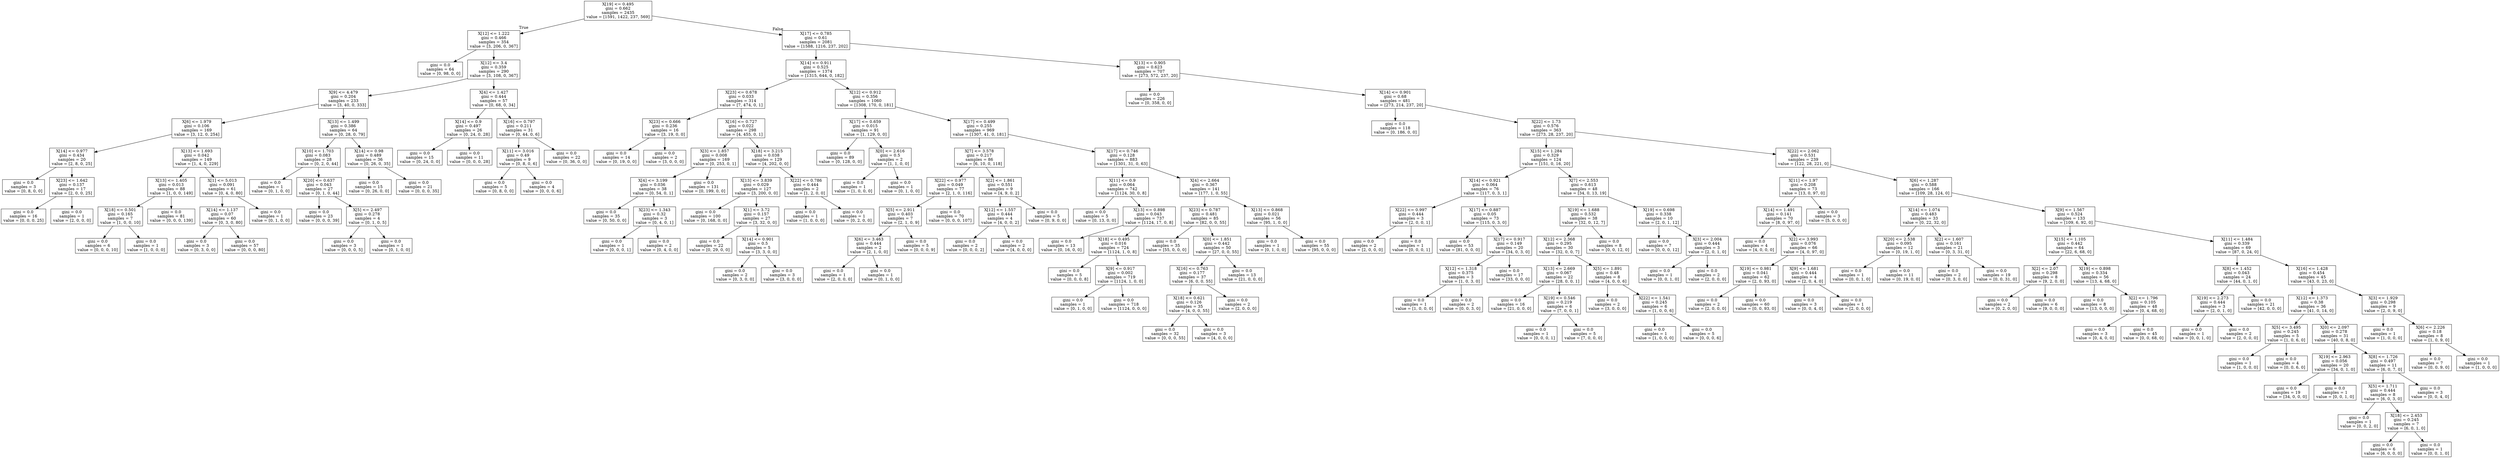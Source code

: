 digraph Tree {
node [shape=box] ;
0 [label="X[19] <= 0.495\ngini = 0.662\nsamples = 2435\nvalue = [1591, 1422, 237, 569]"] ;
1 [label="X[12] <= 1.222\ngini = 0.466\nsamples = 354\nvalue = [3, 206, 0, 367]"] ;
0 -> 1 [labeldistance=2.5, labelangle=45, headlabel="True"] ;
2 [label="gini = 0.0\nsamples = 64\nvalue = [0, 98, 0, 0]"] ;
1 -> 2 ;
3 [label="X[12] <= 3.4\ngini = 0.359\nsamples = 290\nvalue = [3, 108, 0, 367]"] ;
1 -> 3 ;
4 [label="X[9] <= 4.479\ngini = 0.204\nsamples = 233\nvalue = [3, 40, 0, 333]"] ;
3 -> 4 ;
5 [label="X[6] <= 1.979\ngini = 0.106\nsamples = 169\nvalue = [3, 12, 0, 254]"] ;
4 -> 5 ;
6 [label="X[14] <= 0.977\ngini = 0.434\nsamples = 20\nvalue = [2, 8, 0, 25]"] ;
5 -> 6 ;
7 [label="gini = 0.0\nsamples = 3\nvalue = [0, 8, 0, 0]"] ;
6 -> 7 ;
8 [label="X[23] <= 1.642\ngini = 0.137\nsamples = 17\nvalue = [2, 0, 0, 25]"] ;
6 -> 8 ;
9 [label="gini = 0.0\nsamples = 16\nvalue = [0, 0, 0, 25]"] ;
8 -> 9 ;
10 [label="gini = 0.0\nsamples = 1\nvalue = [2, 0, 0, 0]"] ;
8 -> 10 ;
11 [label="X[13] <= 1.693\ngini = 0.042\nsamples = 149\nvalue = [1, 4, 0, 229]"] ;
5 -> 11 ;
12 [label="X[13] <= 1.405\ngini = 0.013\nsamples = 88\nvalue = [1, 0, 0, 149]"] ;
11 -> 12 ;
13 [label="X[18] <= 0.501\ngini = 0.165\nsamples = 7\nvalue = [1, 0, 0, 10]"] ;
12 -> 13 ;
14 [label="gini = 0.0\nsamples = 6\nvalue = [0, 0, 0, 10]"] ;
13 -> 14 ;
15 [label="gini = 0.0\nsamples = 1\nvalue = [1, 0, 0, 0]"] ;
13 -> 15 ;
16 [label="gini = 0.0\nsamples = 81\nvalue = [0, 0, 0, 139]"] ;
12 -> 16 ;
17 [label="X[1] <= 5.013\ngini = 0.091\nsamples = 61\nvalue = [0, 4, 0, 80]"] ;
11 -> 17 ;
18 [label="X[14] <= 1.137\ngini = 0.07\nsamples = 60\nvalue = [0, 3, 0, 80]"] ;
17 -> 18 ;
19 [label="gini = 0.0\nsamples = 3\nvalue = [0, 3, 0, 0]"] ;
18 -> 19 ;
20 [label="gini = 0.0\nsamples = 57\nvalue = [0, 0, 0, 80]"] ;
18 -> 20 ;
21 [label="gini = 0.0\nsamples = 1\nvalue = [0, 1, 0, 0]"] ;
17 -> 21 ;
22 [label="X[13] <= 1.499\ngini = 0.386\nsamples = 64\nvalue = [0, 28, 0, 79]"] ;
4 -> 22 ;
23 [label="X[10] <= 1.703\ngini = 0.083\nsamples = 28\nvalue = [0, 2, 0, 44]"] ;
22 -> 23 ;
24 [label="gini = 0.0\nsamples = 1\nvalue = [0, 1, 0, 0]"] ;
23 -> 24 ;
25 [label="X[20] <= 0.637\ngini = 0.043\nsamples = 27\nvalue = [0, 1, 0, 44]"] ;
23 -> 25 ;
26 [label="gini = 0.0\nsamples = 23\nvalue = [0, 0, 0, 39]"] ;
25 -> 26 ;
27 [label="X[5] <= 2.497\ngini = 0.278\nsamples = 4\nvalue = [0, 1, 0, 5]"] ;
25 -> 27 ;
28 [label="gini = 0.0\nsamples = 3\nvalue = [0, 0, 0, 5]"] ;
27 -> 28 ;
29 [label="gini = 0.0\nsamples = 1\nvalue = [0, 1, 0, 0]"] ;
27 -> 29 ;
30 [label="X[14] <= 0.98\ngini = 0.489\nsamples = 36\nvalue = [0, 26, 0, 35]"] ;
22 -> 30 ;
31 [label="gini = 0.0\nsamples = 15\nvalue = [0, 26, 0, 0]"] ;
30 -> 31 ;
32 [label="gini = 0.0\nsamples = 21\nvalue = [0, 0, 0, 35]"] ;
30 -> 32 ;
33 [label="X[4] <= 1.427\ngini = 0.444\nsamples = 57\nvalue = [0, 68, 0, 34]"] ;
3 -> 33 ;
34 [label="X[14] <= 0.9\ngini = 0.497\nsamples = 26\nvalue = [0, 24, 0, 28]"] ;
33 -> 34 ;
35 [label="gini = 0.0\nsamples = 15\nvalue = [0, 24, 0, 0]"] ;
34 -> 35 ;
36 [label="gini = 0.0\nsamples = 11\nvalue = [0, 0, 0, 28]"] ;
34 -> 36 ;
37 [label="X[16] <= 0.797\ngini = 0.211\nsamples = 31\nvalue = [0, 44, 0, 6]"] ;
33 -> 37 ;
38 [label="X[11] <= 3.016\ngini = 0.49\nsamples = 9\nvalue = [0, 8, 0, 6]"] ;
37 -> 38 ;
39 [label="gini = 0.0\nsamples = 5\nvalue = [0, 8, 0, 0]"] ;
38 -> 39 ;
40 [label="gini = 0.0\nsamples = 4\nvalue = [0, 0, 0, 6]"] ;
38 -> 40 ;
41 [label="gini = 0.0\nsamples = 22\nvalue = [0, 36, 0, 0]"] ;
37 -> 41 ;
42 [label="X[17] <= 0.785\ngini = 0.61\nsamples = 2081\nvalue = [1588, 1216, 237, 202]"] ;
0 -> 42 [labeldistance=2.5, labelangle=-45, headlabel="False"] ;
43 [label="X[14] <= 0.911\ngini = 0.525\nsamples = 1374\nvalue = [1315, 644, 0, 182]"] ;
42 -> 43 ;
44 [label="X[23] <= 0.678\ngini = 0.033\nsamples = 314\nvalue = [7, 474, 0, 1]"] ;
43 -> 44 ;
45 [label="X[23] <= 0.666\ngini = 0.236\nsamples = 16\nvalue = [3, 19, 0, 0]"] ;
44 -> 45 ;
46 [label="gini = 0.0\nsamples = 14\nvalue = [0, 19, 0, 0]"] ;
45 -> 46 ;
47 [label="gini = 0.0\nsamples = 2\nvalue = [3, 0, 0, 0]"] ;
45 -> 47 ;
48 [label="X[16] <= 0.727\ngini = 0.022\nsamples = 298\nvalue = [4, 455, 0, 1]"] ;
44 -> 48 ;
49 [label="X[3] <= 1.857\ngini = 0.008\nsamples = 169\nvalue = [0, 253, 0, 1]"] ;
48 -> 49 ;
50 [label="X[4] <= 3.199\ngini = 0.036\nsamples = 38\nvalue = [0, 54, 0, 1]"] ;
49 -> 50 ;
51 [label="gini = 0.0\nsamples = 35\nvalue = [0, 50, 0, 0]"] ;
50 -> 51 ;
52 [label="X[23] <= 1.343\ngini = 0.32\nsamples = 3\nvalue = [0, 4, 0, 1]"] ;
50 -> 52 ;
53 [label="gini = 0.0\nsamples = 1\nvalue = [0, 0, 0, 1]"] ;
52 -> 53 ;
54 [label="gini = 0.0\nsamples = 2\nvalue = [0, 4, 0, 0]"] ;
52 -> 54 ;
55 [label="gini = 0.0\nsamples = 131\nvalue = [0, 199, 0, 0]"] ;
49 -> 55 ;
56 [label="X[18] <= 3.215\ngini = 0.038\nsamples = 129\nvalue = [4, 202, 0, 0]"] ;
48 -> 56 ;
57 [label="X[13] <= 3.839\ngini = 0.029\nsamples = 127\nvalue = [3, 200, 0, 0]"] ;
56 -> 57 ;
58 [label="gini = 0.0\nsamples = 100\nvalue = [0, 168, 0, 0]"] ;
57 -> 58 ;
59 [label="X[1] <= 3.72\ngini = 0.157\nsamples = 27\nvalue = [3, 32, 0, 0]"] ;
57 -> 59 ;
60 [label="gini = 0.0\nsamples = 22\nvalue = [0, 29, 0, 0]"] ;
59 -> 60 ;
61 [label="X[14] <= 0.901\ngini = 0.5\nsamples = 5\nvalue = [3, 3, 0, 0]"] ;
59 -> 61 ;
62 [label="gini = 0.0\nsamples = 2\nvalue = [0, 3, 0, 0]"] ;
61 -> 62 ;
63 [label="gini = 0.0\nsamples = 3\nvalue = [3, 0, 0, 0]"] ;
61 -> 63 ;
64 [label="X[22] <= 0.786\ngini = 0.444\nsamples = 2\nvalue = [1, 2, 0, 0]"] ;
56 -> 64 ;
65 [label="gini = 0.0\nsamples = 1\nvalue = [1, 0, 0, 0]"] ;
64 -> 65 ;
66 [label="gini = 0.0\nsamples = 1\nvalue = [0, 2, 0, 0]"] ;
64 -> 66 ;
67 [label="X[12] <= 0.912\ngini = 0.356\nsamples = 1060\nvalue = [1308, 170, 0, 181]"] ;
43 -> 67 ;
68 [label="X[17] <= 0.659\ngini = 0.015\nsamples = 91\nvalue = [1, 129, 0, 0]"] ;
67 -> 68 ;
69 [label="gini = 0.0\nsamples = 89\nvalue = [0, 128, 0, 0]"] ;
68 -> 69 ;
70 [label="X[0] <= 2.616\ngini = 0.5\nsamples = 2\nvalue = [1, 1, 0, 0]"] ;
68 -> 70 ;
71 [label="gini = 0.0\nsamples = 1\nvalue = [1, 0, 0, 0]"] ;
70 -> 71 ;
72 [label="gini = 0.0\nsamples = 1\nvalue = [0, 1, 0, 0]"] ;
70 -> 72 ;
73 [label="X[17] <= 0.499\ngini = 0.255\nsamples = 969\nvalue = [1307, 41, 0, 181]"] ;
67 -> 73 ;
74 [label="X[7] <= 3.578\ngini = 0.217\nsamples = 86\nvalue = [6, 10, 0, 118]"] ;
73 -> 74 ;
75 [label="X[22] <= 0.977\ngini = 0.049\nsamples = 77\nvalue = [2, 1, 0, 116]"] ;
74 -> 75 ;
76 [label="X[5] <= 2.911\ngini = 0.403\nsamples = 7\nvalue = [2, 1, 0, 9]"] ;
75 -> 76 ;
77 [label="X[6] <= 3.463\ngini = 0.444\nsamples = 2\nvalue = [2, 1, 0, 0]"] ;
76 -> 77 ;
78 [label="gini = 0.0\nsamples = 1\nvalue = [2, 0, 0, 0]"] ;
77 -> 78 ;
79 [label="gini = 0.0\nsamples = 1\nvalue = [0, 1, 0, 0]"] ;
77 -> 79 ;
80 [label="gini = 0.0\nsamples = 5\nvalue = [0, 0, 0, 9]"] ;
76 -> 80 ;
81 [label="gini = 0.0\nsamples = 70\nvalue = [0, 0, 0, 107]"] ;
75 -> 81 ;
82 [label="X[2] <= 1.861\ngini = 0.551\nsamples = 9\nvalue = [4, 9, 0, 2]"] ;
74 -> 82 ;
83 [label="X[12] <= 1.557\ngini = 0.444\nsamples = 4\nvalue = [4, 0, 0, 2]"] ;
82 -> 83 ;
84 [label="gini = 0.0\nsamples = 2\nvalue = [0, 0, 0, 2]"] ;
83 -> 84 ;
85 [label="gini = 0.0\nsamples = 2\nvalue = [4, 0, 0, 0]"] ;
83 -> 85 ;
86 [label="gini = 0.0\nsamples = 5\nvalue = [0, 9, 0, 0]"] ;
82 -> 86 ;
87 [label="X[17] <= 0.746\ngini = 0.128\nsamples = 883\nvalue = [1301, 31, 0, 63]"] ;
73 -> 87 ;
88 [label="X[11] <= 0.9\ngini = 0.064\nsamples = 742\nvalue = [1124, 30, 0, 8]"] ;
87 -> 88 ;
89 [label="gini = 0.0\nsamples = 5\nvalue = [0, 13, 0, 0]"] ;
88 -> 89 ;
90 [label="X[13] <= 0.898\ngini = 0.043\nsamples = 737\nvalue = [1124, 17, 0, 8]"] ;
88 -> 90 ;
91 [label="gini = 0.0\nsamples = 13\nvalue = [0, 16, 0, 0]"] ;
90 -> 91 ;
92 [label="X[18] <= 0.495\ngini = 0.016\nsamples = 724\nvalue = [1124, 1, 0, 8]"] ;
90 -> 92 ;
93 [label="gini = 0.0\nsamples = 5\nvalue = [0, 0, 0, 8]"] ;
92 -> 93 ;
94 [label="X[9] <= 0.917\ngini = 0.002\nsamples = 719\nvalue = [1124, 1, 0, 0]"] ;
92 -> 94 ;
95 [label="gini = 0.0\nsamples = 1\nvalue = [0, 1, 0, 0]"] ;
94 -> 95 ;
96 [label="gini = 0.0\nsamples = 718\nvalue = [1124, 0, 0, 0]"] ;
94 -> 96 ;
97 [label="X[4] <= 2.664\ngini = 0.367\nsamples = 141\nvalue = [177, 1, 0, 55]"] ;
87 -> 97 ;
98 [label="X[23] <= 0.787\ngini = 0.481\nsamples = 85\nvalue = [82, 0, 0, 55]"] ;
97 -> 98 ;
99 [label="gini = 0.0\nsamples = 35\nvalue = [55, 0, 0, 0]"] ;
98 -> 99 ;
100 [label="X[0] <= 1.851\ngini = 0.442\nsamples = 50\nvalue = [27, 0, 0, 55]"] ;
98 -> 100 ;
101 [label="X[16] <= 0.763\ngini = 0.177\nsamples = 37\nvalue = [6, 0, 0, 55]"] ;
100 -> 101 ;
102 [label="X[18] <= 0.621\ngini = 0.126\nsamples = 35\nvalue = [4, 0, 0, 55]"] ;
101 -> 102 ;
103 [label="gini = 0.0\nsamples = 32\nvalue = [0, 0, 0, 55]"] ;
102 -> 103 ;
104 [label="gini = 0.0\nsamples = 3\nvalue = [4, 0, 0, 0]"] ;
102 -> 104 ;
105 [label="gini = 0.0\nsamples = 2\nvalue = [2, 0, 0, 0]"] ;
101 -> 105 ;
106 [label="gini = 0.0\nsamples = 13\nvalue = [21, 0, 0, 0]"] ;
100 -> 106 ;
107 [label="X[13] <= 0.868\ngini = 0.021\nsamples = 56\nvalue = [95, 1, 0, 0]"] ;
97 -> 107 ;
108 [label="gini = 0.0\nsamples = 1\nvalue = [0, 1, 0, 0]"] ;
107 -> 108 ;
109 [label="gini = 0.0\nsamples = 55\nvalue = [95, 0, 0, 0]"] ;
107 -> 109 ;
110 [label="X[13] <= 0.905\ngini = 0.623\nsamples = 707\nvalue = [273, 572, 237, 20]"] ;
42 -> 110 ;
111 [label="gini = 0.0\nsamples = 226\nvalue = [0, 358, 0, 0]"] ;
110 -> 111 ;
112 [label="X[14] <= 0.901\ngini = 0.68\nsamples = 481\nvalue = [273, 214, 237, 20]"] ;
110 -> 112 ;
113 [label="gini = 0.0\nsamples = 118\nvalue = [0, 186, 0, 0]"] ;
112 -> 113 ;
114 [label="X[22] <= 1.73\ngini = 0.576\nsamples = 363\nvalue = [273, 28, 237, 20]"] ;
112 -> 114 ;
115 [label="X[15] <= 1.284\ngini = 0.329\nsamples = 124\nvalue = [151, 0, 16, 20]"] ;
114 -> 115 ;
116 [label="X[14] <= 0.921\ngini = 0.064\nsamples = 76\nvalue = [117, 0, 3, 1]"] ;
115 -> 116 ;
117 [label="X[22] <= 0.997\ngini = 0.444\nsamples = 3\nvalue = [2, 0, 0, 1]"] ;
116 -> 117 ;
118 [label="gini = 0.0\nsamples = 2\nvalue = [2, 0, 0, 0]"] ;
117 -> 118 ;
119 [label="gini = 0.0\nsamples = 1\nvalue = [0, 0, 0, 1]"] ;
117 -> 119 ;
120 [label="X[17] <= 0.887\ngini = 0.05\nsamples = 73\nvalue = [115, 0, 3, 0]"] ;
116 -> 120 ;
121 [label="gini = 0.0\nsamples = 53\nvalue = [81, 0, 0, 0]"] ;
120 -> 121 ;
122 [label="X[17] <= 0.917\ngini = 0.149\nsamples = 20\nvalue = [34, 0, 3, 0]"] ;
120 -> 122 ;
123 [label="X[12] <= 1.318\ngini = 0.375\nsamples = 3\nvalue = [1, 0, 3, 0]"] ;
122 -> 123 ;
124 [label="gini = 0.0\nsamples = 1\nvalue = [1, 0, 0, 0]"] ;
123 -> 124 ;
125 [label="gini = 0.0\nsamples = 2\nvalue = [0, 0, 3, 0]"] ;
123 -> 125 ;
126 [label="gini = 0.0\nsamples = 17\nvalue = [33, 0, 0, 0]"] ;
122 -> 126 ;
127 [label="X[7] <= 2.553\ngini = 0.613\nsamples = 48\nvalue = [34, 0, 13, 19]"] ;
115 -> 127 ;
128 [label="X[19] <= 1.688\ngini = 0.532\nsamples = 38\nvalue = [32, 0, 12, 7]"] ;
127 -> 128 ;
129 [label="X[12] <= 2.368\ngini = 0.295\nsamples = 30\nvalue = [32, 0, 0, 7]"] ;
128 -> 129 ;
130 [label="X[13] <= 2.669\ngini = 0.067\nsamples = 22\nvalue = [28, 0, 0, 1]"] ;
129 -> 130 ;
131 [label="gini = 0.0\nsamples = 16\nvalue = [21, 0, 0, 0]"] ;
130 -> 131 ;
132 [label="X[19] <= 0.546\ngini = 0.219\nsamples = 6\nvalue = [7, 0, 0, 1]"] ;
130 -> 132 ;
133 [label="gini = 0.0\nsamples = 1\nvalue = [0, 0, 0, 1]"] ;
132 -> 133 ;
134 [label="gini = 0.0\nsamples = 5\nvalue = [7, 0, 0, 0]"] ;
132 -> 134 ;
135 [label="X[5] <= 1.891\ngini = 0.48\nsamples = 8\nvalue = [4, 0, 0, 6]"] ;
129 -> 135 ;
136 [label="gini = 0.0\nsamples = 2\nvalue = [3, 0, 0, 0]"] ;
135 -> 136 ;
137 [label="X[22] <= 1.541\ngini = 0.245\nsamples = 6\nvalue = [1, 0, 0, 6]"] ;
135 -> 137 ;
138 [label="gini = 0.0\nsamples = 1\nvalue = [1, 0, 0, 0]"] ;
137 -> 138 ;
139 [label="gini = 0.0\nsamples = 5\nvalue = [0, 0, 0, 6]"] ;
137 -> 139 ;
140 [label="gini = 0.0\nsamples = 8\nvalue = [0, 0, 12, 0]"] ;
128 -> 140 ;
141 [label="X[19] <= 0.698\ngini = 0.338\nsamples = 10\nvalue = [2, 0, 1, 12]"] ;
127 -> 141 ;
142 [label="gini = 0.0\nsamples = 7\nvalue = [0, 0, 0, 12]"] ;
141 -> 142 ;
143 [label="X[3] <= 2.004\ngini = 0.444\nsamples = 3\nvalue = [2, 0, 1, 0]"] ;
141 -> 143 ;
144 [label="gini = 0.0\nsamples = 1\nvalue = [0, 0, 1, 0]"] ;
143 -> 144 ;
145 [label="gini = 0.0\nsamples = 2\nvalue = [2, 0, 0, 0]"] ;
143 -> 145 ;
146 [label="X[22] <= 2.062\ngini = 0.531\nsamples = 239\nvalue = [122, 28, 221, 0]"] ;
114 -> 146 ;
147 [label="X[11] <= 1.97\ngini = 0.208\nsamples = 73\nvalue = [13, 0, 97, 0]"] ;
146 -> 147 ;
148 [label="X[14] <= 1.491\ngini = 0.141\nsamples = 70\nvalue = [8, 0, 97, 0]"] ;
147 -> 148 ;
149 [label="gini = 0.0\nsamples = 4\nvalue = [4, 0, 0, 0]"] ;
148 -> 149 ;
150 [label="X[2] <= 3.993\ngini = 0.076\nsamples = 66\nvalue = [4, 0, 97, 0]"] ;
148 -> 150 ;
151 [label="X[19] <= 0.981\ngini = 0.041\nsamples = 62\nvalue = [2, 0, 93, 0]"] ;
150 -> 151 ;
152 [label="gini = 0.0\nsamples = 2\nvalue = [2, 0, 0, 0]"] ;
151 -> 152 ;
153 [label="gini = 0.0\nsamples = 60\nvalue = [0, 0, 93, 0]"] ;
151 -> 153 ;
154 [label="X[9] <= 1.681\ngini = 0.444\nsamples = 4\nvalue = [2, 0, 4, 0]"] ;
150 -> 154 ;
155 [label="gini = 0.0\nsamples = 3\nvalue = [0, 0, 4, 0]"] ;
154 -> 155 ;
156 [label="gini = 0.0\nsamples = 1\nvalue = [2, 0, 0, 0]"] ;
154 -> 156 ;
157 [label="gini = 0.0\nsamples = 3\nvalue = [5, 0, 0, 0]"] ;
147 -> 157 ;
158 [label="X[6] <= 1.287\ngini = 0.588\nsamples = 166\nvalue = [109, 28, 124, 0]"] ;
146 -> 158 ;
159 [label="X[14] <= 1.074\ngini = 0.483\nsamples = 33\nvalue = [0, 22, 32, 0]"] ;
158 -> 159 ;
160 [label="X[20] <= 2.538\ngini = 0.095\nsamples = 12\nvalue = [0, 19, 1, 0]"] ;
159 -> 160 ;
161 [label="gini = 0.0\nsamples = 1\nvalue = [0, 0, 1, 0]"] ;
160 -> 161 ;
162 [label="gini = 0.0\nsamples = 11\nvalue = [0, 19, 0, 0]"] ;
160 -> 162 ;
163 [label="X[2] <= 1.607\ngini = 0.161\nsamples = 21\nvalue = [0, 3, 31, 0]"] ;
159 -> 163 ;
164 [label="gini = 0.0\nsamples = 2\nvalue = [0, 3, 0, 0]"] ;
163 -> 164 ;
165 [label="gini = 0.0\nsamples = 19\nvalue = [0, 0, 31, 0]"] ;
163 -> 165 ;
166 [label="X[9] <= 1.567\ngini = 0.524\nsamples = 133\nvalue = [109, 6, 92, 0]"] ;
158 -> 166 ;
167 [label="X[15] <= 1.105\ngini = 0.442\nsamples = 64\nvalue = [22, 6, 68, 0]"] ;
166 -> 167 ;
168 [label="X[2] <= 2.07\ngini = 0.298\nsamples = 8\nvalue = [9, 2, 0, 0]"] ;
167 -> 168 ;
169 [label="gini = 0.0\nsamples = 2\nvalue = [0, 2, 0, 0]"] ;
168 -> 169 ;
170 [label="gini = 0.0\nsamples = 6\nvalue = [9, 0, 0, 0]"] ;
168 -> 170 ;
171 [label="X[19] <= 0.898\ngini = 0.334\nsamples = 56\nvalue = [13, 4, 68, 0]"] ;
167 -> 171 ;
172 [label="gini = 0.0\nsamples = 8\nvalue = [13, 0, 0, 0]"] ;
171 -> 172 ;
173 [label="X[2] <= 1.796\ngini = 0.105\nsamples = 48\nvalue = [0, 4, 68, 0]"] ;
171 -> 173 ;
174 [label="gini = 0.0\nsamples = 3\nvalue = [0, 4, 0, 0]"] ;
173 -> 174 ;
175 [label="gini = 0.0\nsamples = 45\nvalue = [0, 0, 68, 0]"] ;
173 -> 175 ;
176 [label="X[11] <= 1.484\ngini = 0.339\nsamples = 69\nvalue = [87, 0, 24, 0]"] ;
166 -> 176 ;
177 [label="X[8] <= 1.452\ngini = 0.043\nsamples = 24\nvalue = [44, 0, 1, 0]"] ;
176 -> 177 ;
178 [label="X[19] <= 2.273\ngini = 0.444\nsamples = 3\nvalue = [2, 0, 1, 0]"] ;
177 -> 178 ;
179 [label="gini = 0.0\nsamples = 1\nvalue = [0, 0, 1, 0]"] ;
178 -> 179 ;
180 [label="gini = 0.0\nsamples = 2\nvalue = [2, 0, 0, 0]"] ;
178 -> 180 ;
181 [label="gini = 0.0\nsamples = 21\nvalue = [42, 0, 0, 0]"] ;
177 -> 181 ;
182 [label="X[16] <= 1.428\ngini = 0.454\nsamples = 45\nvalue = [43, 0, 23, 0]"] ;
176 -> 182 ;
183 [label="X[12] <= 1.373\ngini = 0.38\nsamples = 36\nvalue = [41, 0, 14, 0]"] ;
182 -> 183 ;
184 [label="X[5] <= 3.495\ngini = 0.245\nsamples = 5\nvalue = [1, 0, 6, 0]"] ;
183 -> 184 ;
185 [label="gini = 0.0\nsamples = 1\nvalue = [1, 0, 0, 0]"] ;
184 -> 185 ;
186 [label="gini = 0.0\nsamples = 4\nvalue = [0, 0, 6, 0]"] ;
184 -> 186 ;
187 [label="X[0] <= 2.097\ngini = 0.278\nsamples = 31\nvalue = [40, 0, 8, 0]"] ;
183 -> 187 ;
188 [label="X[19] <= 2.963\ngini = 0.056\nsamples = 20\nvalue = [34, 0, 1, 0]"] ;
187 -> 188 ;
189 [label="gini = 0.0\nsamples = 19\nvalue = [34, 0, 0, 0]"] ;
188 -> 189 ;
190 [label="gini = 0.0\nsamples = 1\nvalue = [0, 0, 1, 0]"] ;
188 -> 190 ;
191 [label="X[8] <= 1.726\ngini = 0.497\nsamples = 11\nvalue = [6, 0, 7, 0]"] ;
187 -> 191 ;
192 [label="X[5] <= 1.711\ngini = 0.444\nsamples = 8\nvalue = [6, 0, 3, 0]"] ;
191 -> 192 ;
193 [label="gini = 0.0\nsamples = 1\nvalue = [0, 0, 2, 0]"] ;
192 -> 193 ;
194 [label="X[18] <= 2.453\ngini = 0.245\nsamples = 7\nvalue = [6, 0, 1, 0]"] ;
192 -> 194 ;
195 [label="gini = 0.0\nsamples = 6\nvalue = [6, 0, 0, 0]"] ;
194 -> 195 ;
196 [label="gini = 0.0\nsamples = 1\nvalue = [0, 0, 1, 0]"] ;
194 -> 196 ;
197 [label="gini = 0.0\nsamples = 3\nvalue = [0, 0, 4, 0]"] ;
191 -> 197 ;
198 [label="X[3] <= 1.929\ngini = 0.298\nsamples = 9\nvalue = [2, 0, 9, 0]"] ;
182 -> 198 ;
199 [label="gini = 0.0\nsamples = 1\nvalue = [1, 0, 0, 0]"] ;
198 -> 199 ;
200 [label="X[6] <= 2.226\ngini = 0.18\nsamples = 8\nvalue = [1, 0, 9, 0]"] ;
198 -> 200 ;
201 [label="gini = 0.0\nsamples = 7\nvalue = [0, 0, 9, 0]"] ;
200 -> 201 ;
202 [label="gini = 0.0\nsamples = 1\nvalue = [1, 0, 0, 0]"] ;
200 -> 202 ;
}
